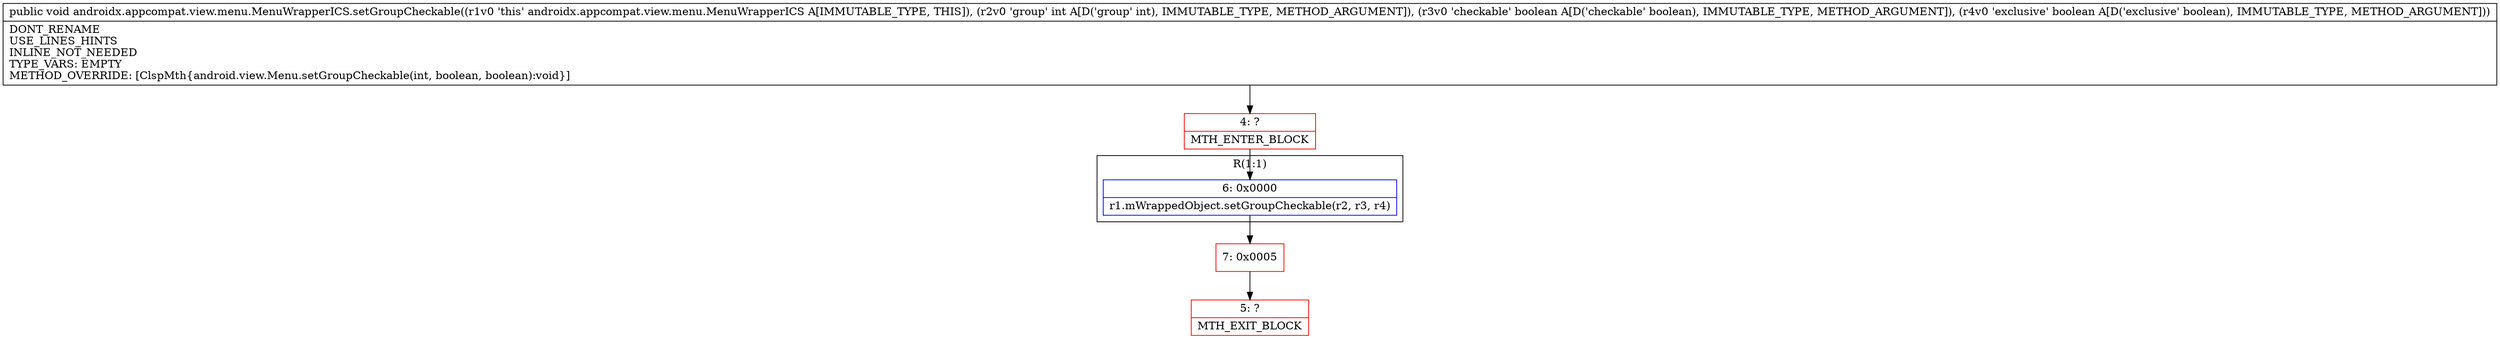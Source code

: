 digraph "CFG forandroidx.appcompat.view.menu.MenuWrapperICS.setGroupCheckable(IZZ)V" {
subgraph cluster_Region_1426817520 {
label = "R(1:1)";
node [shape=record,color=blue];
Node_6 [shape=record,label="{6\:\ 0x0000|r1.mWrappedObject.setGroupCheckable(r2, r3, r4)\l}"];
}
Node_4 [shape=record,color=red,label="{4\:\ ?|MTH_ENTER_BLOCK\l}"];
Node_7 [shape=record,color=red,label="{7\:\ 0x0005}"];
Node_5 [shape=record,color=red,label="{5\:\ ?|MTH_EXIT_BLOCK\l}"];
MethodNode[shape=record,label="{public void androidx.appcompat.view.menu.MenuWrapperICS.setGroupCheckable((r1v0 'this' androidx.appcompat.view.menu.MenuWrapperICS A[IMMUTABLE_TYPE, THIS]), (r2v0 'group' int A[D('group' int), IMMUTABLE_TYPE, METHOD_ARGUMENT]), (r3v0 'checkable' boolean A[D('checkable' boolean), IMMUTABLE_TYPE, METHOD_ARGUMENT]), (r4v0 'exclusive' boolean A[D('exclusive' boolean), IMMUTABLE_TYPE, METHOD_ARGUMENT]))  | DONT_RENAME\lUSE_LINES_HINTS\lINLINE_NOT_NEEDED\lTYPE_VARS: EMPTY\lMETHOD_OVERRIDE: [ClspMth\{android.view.Menu.setGroupCheckable(int, boolean, boolean):void\}]\l}"];
MethodNode -> Node_4;Node_6 -> Node_7;
Node_4 -> Node_6;
Node_7 -> Node_5;
}

